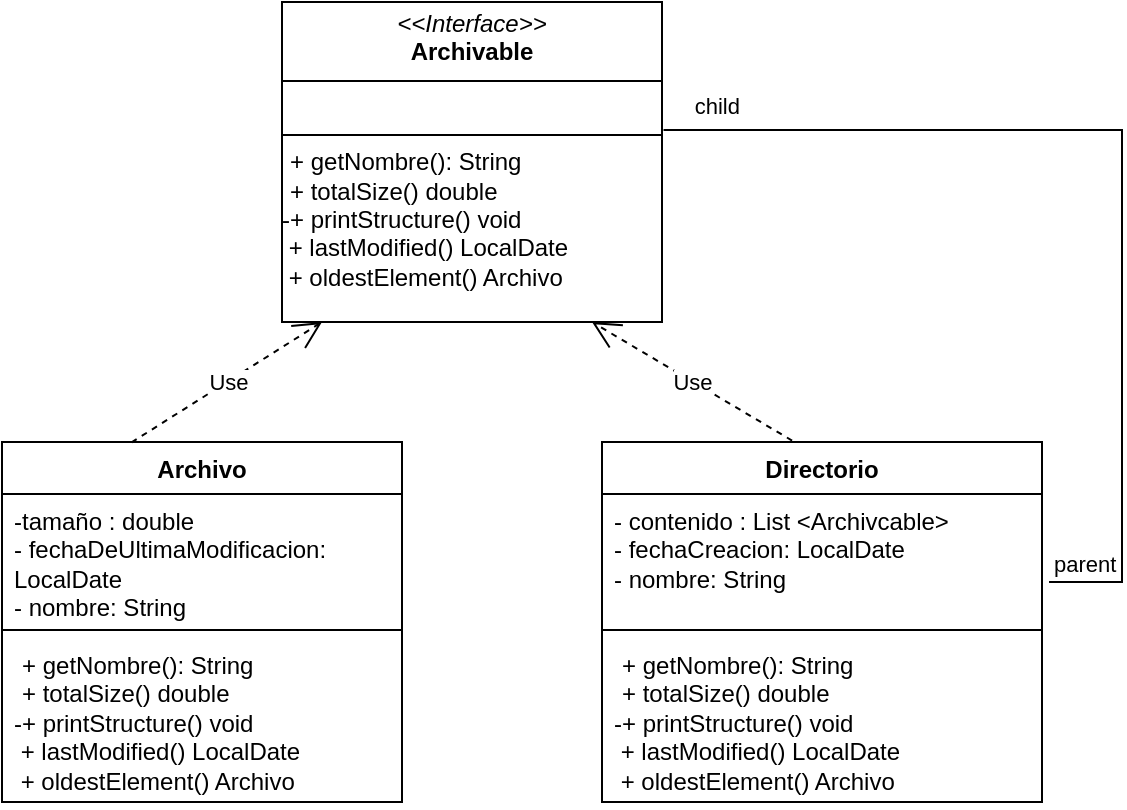 <mxfile version="27.1.1">
  <diagram name="Page-1" id="VIlSmCx-O4cteewQ2sIu">
    <mxGraphModel dx="736" dy="531" grid="1" gridSize="10" guides="1" tooltips="1" connect="1" arrows="1" fold="1" page="1" pageScale="1" pageWidth="850" pageHeight="1100" math="0" shadow="0">
      <root>
        <mxCell id="0" />
        <mxCell id="1" parent="0" />
        <mxCell id="NRMGrarjCNaIgt-jtKIx-2" value="Archivo" style="swimlane;fontStyle=1;align=center;verticalAlign=top;childLayout=stackLayout;horizontal=1;startSize=26;horizontalStack=0;resizeParent=1;resizeParentMax=0;resizeLast=0;collapsible=1;marginBottom=0;whiteSpace=wrap;html=1;" vertex="1" parent="1">
          <mxGeometry x="80" y="290" width="200" height="180" as="geometry" />
        </mxCell>
        <mxCell id="NRMGrarjCNaIgt-jtKIx-3" value="&lt;div&gt;-tamaño : double&lt;/div&gt;&lt;div&gt;- fechaDeUltimaModificacion: LocalDate&lt;/div&gt;&lt;div&gt;- nombre: String&lt;/div&gt;" style="text;strokeColor=none;fillColor=none;align=left;verticalAlign=top;spacingLeft=4;spacingRight=4;overflow=hidden;rotatable=0;points=[[0,0.5],[1,0.5]];portConstraint=eastwest;whiteSpace=wrap;html=1;" vertex="1" parent="NRMGrarjCNaIgt-jtKIx-2">
          <mxGeometry y="26" width="200" height="64" as="geometry" />
        </mxCell>
        <mxCell id="NRMGrarjCNaIgt-jtKIx-4" value="" style="line;strokeWidth=1;fillColor=none;align=left;verticalAlign=middle;spacingTop=-1;spacingLeft=3;spacingRight=3;rotatable=0;labelPosition=right;points=[];portConstraint=eastwest;strokeColor=inherit;" vertex="1" parent="NRMGrarjCNaIgt-jtKIx-2">
          <mxGeometry y="90" width="200" height="8" as="geometry" />
        </mxCell>
        <mxCell id="NRMGrarjCNaIgt-jtKIx-5" value="&lt;p style=&quot;margin: 0px 0px 0px 4px;&quot;&gt;+ getNombre(): String&amp;nbsp;&lt;/p&gt;&lt;p style=&quot;margin: 0px 0px 0px 4px;&quot;&gt;&lt;span style=&quot;background-color: transparent; color: light-dark(rgb(0, 0, 0), rgb(255, 255, 255));&quot;&gt;+&amp;nbsp;&lt;/span&gt;&lt;span style=&quot;background-color: transparent; color: light-dark(rgb(0, 0, 0), rgb(255, 255, 255));&quot;&gt;totalSize()&amp;nbsp;&lt;/span&gt;&lt;span style=&quot;background-color: transparent; color: light-dark(rgb(0, 0, 0), rgb(255, 255, 255));&quot;&gt;double&lt;/span&gt;&lt;span style=&quot;background-color: transparent; color: light-dark(rgb(0, 0, 0), rgb(255, 255, 255));&quot;&gt;&amp;nbsp;&lt;/span&gt;&lt;/p&gt;&lt;div&gt;-+ printStructure() void&lt;/div&gt;&lt;div&gt;&amp;nbsp;+ lastModified() LocalDate&lt;/div&gt;&lt;div&gt;&amp;nbsp;+ oldestElement() Archivo&lt;/div&gt;" style="text;strokeColor=none;fillColor=none;align=left;verticalAlign=top;spacingLeft=4;spacingRight=4;overflow=hidden;rotatable=0;points=[[0,0.5],[1,0.5]];portConstraint=eastwest;whiteSpace=wrap;html=1;" vertex="1" parent="NRMGrarjCNaIgt-jtKIx-2">
          <mxGeometry y="98" width="200" height="82" as="geometry" />
        </mxCell>
        <mxCell id="NRMGrarjCNaIgt-jtKIx-6" value="Directorio" style="swimlane;fontStyle=1;align=center;verticalAlign=top;childLayout=stackLayout;horizontal=1;startSize=26;horizontalStack=0;resizeParent=1;resizeParentMax=0;resizeLast=0;collapsible=1;marginBottom=0;whiteSpace=wrap;html=1;" vertex="1" parent="1">
          <mxGeometry x="380" y="290" width="220" height="180" as="geometry" />
        </mxCell>
        <mxCell id="NRMGrarjCNaIgt-jtKIx-7" value="&lt;div&gt;- contenido : List &amp;lt;Archivcable&amp;gt;&lt;/div&gt;&lt;div&gt;- fechaCreacion: LocalDate&lt;/div&gt;&lt;div&gt;- nombre: String&lt;/div&gt;" style="text;strokeColor=none;fillColor=none;align=left;verticalAlign=top;spacingLeft=4;spacingRight=4;overflow=hidden;rotatable=0;points=[[0,0.5],[1,0.5]];portConstraint=eastwest;whiteSpace=wrap;html=1;" vertex="1" parent="NRMGrarjCNaIgt-jtKIx-6">
          <mxGeometry y="26" width="220" height="64" as="geometry" />
        </mxCell>
        <mxCell id="NRMGrarjCNaIgt-jtKIx-8" value="" style="line;strokeWidth=1;fillColor=none;align=left;verticalAlign=middle;spacingTop=-1;spacingLeft=3;spacingRight=3;rotatable=0;labelPosition=right;points=[];portConstraint=eastwest;strokeColor=inherit;" vertex="1" parent="NRMGrarjCNaIgt-jtKIx-6">
          <mxGeometry y="90" width="220" height="8" as="geometry" />
        </mxCell>
        <mxCell id="NRMGrarjCNaIgt-jtKIx-9" value="&lt;p style=&quot;margin: 0px 0px 0px 4px;&quot;&gt;+ getNombre(): String&amp;nbsp;&lt;/p&gt;&lt;p style=&quot;margin: 0px 0px 0px 4px;&quot;&gt;&lt;span style=&quot;background-color: transparent; color: light-dark(rgb(0, 0, 0), rgb(255, 255, 255));&quot;&gt;+&amp;nbsp;&lt;/span&gt;&lt;span style=&quot;background-color: transparent; color: light-dark(rgb(0, 0, 0), rgb(255, 255, 255));&quot;&gt;totalSize()&amp;nbsp;&lt;/span&gt;&lt;span style=&quot;background-color: transparent; color: light-dark(rgb(0, 0, 0), rgb(255, 255, 255));&quot;&gt;double&lt;/span&gt;&lt;span style=&quot;background-color: transparent; color: light-dark(rgb(0, 0, 0), rgb(255, 255, 255));&quot;&gt;&amp;nbsp;&lt;/span&gt;&lt;/p&gt;&lt;div&gt;-+ printStructure() void&lt;/div&gt;&lt;div&gt;&amp;nbsp;+ lastModified() LocalDate&lt;/div&gt;&lt;div&gt;&amp;nbsp;+ oldestElement() Archivo&lt;/div&gt;" style="text;strokeColor=none;fillColor=none;align=left;verticalAlign=top;spacingLeft=4;spacingRight=4;overflow=hidden;rotatable=0;points=[[0,0.5],[1,0.5]];portConstraint=eastwest;whiteSpace=wrap;html=1;" vertex="1" parent="NRMGrarjCNaIgt-jtKIx-6">
          <mxGeometry y="98" width="220" height="82" as="geometry" />
        </mxCell>
        <mxCell id="NRMGrarjCNaIgt-jtKIx-11" value="&lt;p style=&quot;margin:0px;margin-top:4px;text-align:center;&quot;&gt;&lt;i&gt;&amp;lt;&amp;lt;Interface&amp;gt;&amp;gt;&lt;/i&gt;&lt;br&gt;&lt;b&gt;Archivable&lt;/b&gt;&lt;/p&gt;&lt;hr size=&quot;1&quot; style=&quot;border-style:solid;&quot;&gt;&lt;p style=&quot;margin:0px;margin-left:4px;&quot;&gt;&lt;br&gt;&lt;/p&gt;&lt;hr size=&quot;1&quot; style=&quot;border-style:solid;&quot;&gt;&lt;p style=&quot;margin:0px;margin-left:4px;&quot;&gt;+ getNombre(): String&amp;nbsp;&lt;/p&gt;&lt;p style=&quot;margin:0px;margin-left:4px;&quot;&gt;&lt;span style=&quot;background-color: transparent; color: light-dark(rgb(0, 0, 0), rgb(255, 255, 255));&quot;&gt;+&amp;nbsp;&lt;/span&gt;&lt;span style=&quot;background-color: transparent; color: light-dark(rgb(0, 0, 0), rgb(255, 255, 255));&quot;&gt;totalSize()&amp;nbsp;&lt;/span&gt;&lt;span style=&quot;background-color: transparent; color: light-dark(rgb(0, 0, 0), rgb(255, 255, 255));&quot;&gt;double&lt;/span&gt;&lt;span style=&quot;background-color: transparent; color: light-dark(rgb(0, 0, 0), rgb(255, 255, 255));&quot;&gt;&amp;nbsp;&lt;/span&gt;&lt;/p&gt;&lt;div&gt;-+ printStructure() void&lt;/div&gt;&lt;div&gt;&amp;nbsp;+ lastModified() LocalDate&lt;/div&gt;&lt;div&gt;&amp;nbsp;+ oldestElement() Archivo&lt;/div&gt;&lt;p style=&quot;margin:0px;margin-left:4px;&quot;&gt;&lt;br&gt;&lt;/p&gt;" style="verticalAlign=top;align=left;overflow=fill;html=1;whiteSpace=wrap;" vertex="1" parent="1">
          <mxGeometry x="220" y="70" width="190" height="160" as="geometry" />
        </mxCell>
        <mxCell id="NRMGrarjCNaIgt-jtKIx-17" value="Use" style="endArrow=open;endSize=12;dashed=1;html=1;rounded=0;exitX=0.324;exitY=0.001;exitDx=0;exitDy=0;exitPerimeter=0;" edge="1" parent="1" source="NRMGrarjCNaIgt-jtKIx-2">
          <mxGeometry width="160" relative="1" as="geometry">
            <mxPoint x="80" y="230" as="sourcePoint" />
            <mxPoint x="240" y="230" as="targetPoint" />
          </mxGeometry>
        </mxCell>
        <mxCell id="NRMGrarjCNaIgt-jtKIx-18" value="Use" style="endArrow=open;endSize=12;dashed=1;html=1;rounded=0;exitX=0.432;exitY=-0.004;exitDx=0;exitDy=0;exitPerimeter=0;" edge="1" parent="1" source="NRMGrarjCNaIgt-jtKIx-6">
          <mxGeometry width="160" relative="1" as="geometry">
            <mxPoint x="280" y="290" as="sourcePoint" />
            <mxPoint x="375" y="230" as="targetPoint" />
          </mxGeometry>
        </mxCell>
        <mxCell id="NRMGrarjCNaIgt-jtKIx-19" value="" style="endArrow=none;html=1;edgeStyle=orthogonalEdgeStyle;rounded=0;exitX=1.016;exitY=0.687;exitDx=0;exitDy=0;exitPerimeter=0;entryX=1.004;entryY=0.4;entryDx=0;entryDy=0;entryPerimeter=0;" edge="1" parent="1" source="NRMGrarjCNaIgt-jtKIx-7" target="NRMGrarjCNaIgt-jtKIx-11">
          <mxGeometry relative="1" as="geometry">
            <mxPoint x="340" y="260" as="sourcePoint" />
            <mxPoint x="500" y="260" as="targetPoint" />
            <Array as="points">
              <mxPoint x="640" y="360" />
              <mxPoint x="640" y="134" />
            </Array>
          </mxGeometry>
        </mxCell>
        <mxCell id="NRMGrarjCNaIgt-jtKIx-20" value="parent" style="edgeLabel;resizable=0;html=1;align=left;verticalAlign=bottom;" connectable="0" vertex="1" parent="NRMGrarjCNaIgt-jtKIx-19">
          <mxGeometry x="-1" relative="1" as="geometry" />
        </mxCell>
        <mxCell id="NRMGrarjCNaIgt-jtKIx-21" value="child" style="edgeLabel;resizable=0;html=1;align=right;verticalAlign=bottom;" connectable="0" vertex="1" parent="NRMGrarjCNaIgt-jtKIx-19">
          <mxGeometry x="1" relative="1" as="geometry">
            <mxPoint x="39" y="-4" as="offset" />
          </mxGeometry>
        </mxCell>
      </root>
    </mxGraphModel>
  </diagram>
</mxfile>
